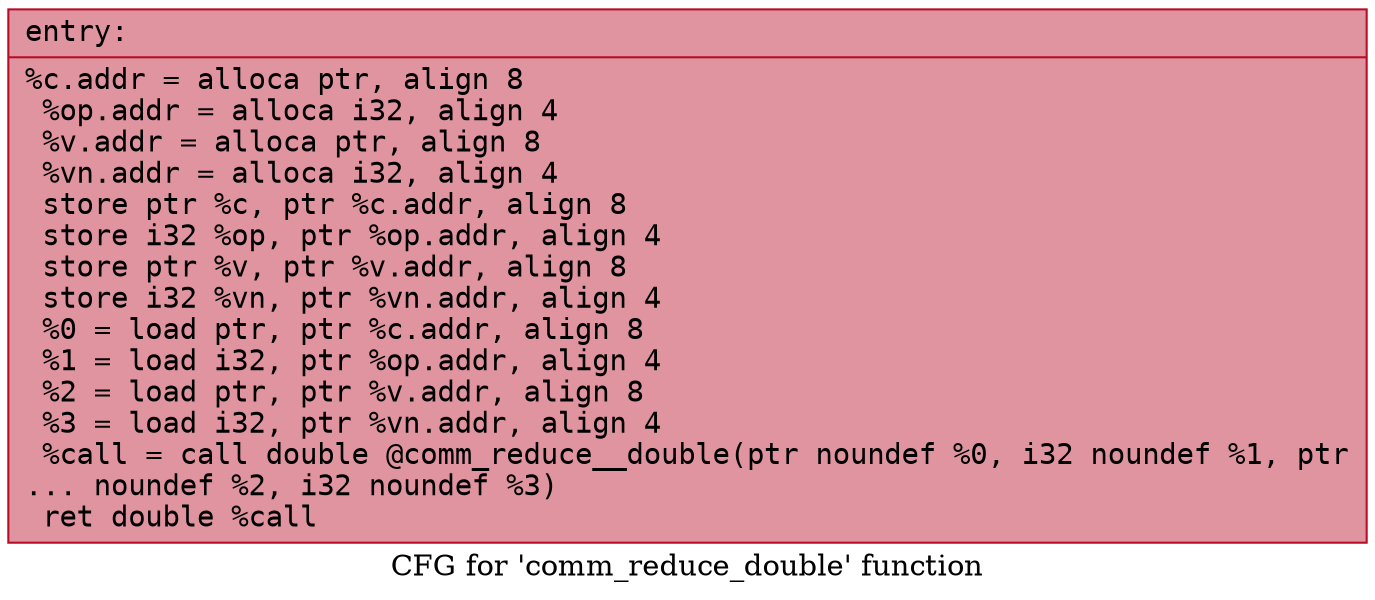 digraph "CFG for 'comm_reduce_double' function" {
	label="CFG for 'comm_reduce_double' function";

	Node0x556b0555d2f0 [shape=record,color="#b70d28ff", style=filled, fillcolor="#b70d2870" fontname="Courier",label="{entry:\l|  %c.addr = alloca ptr, align 8\l  %op.addr = alloca i32, align 4\l  %v.addr = alloca ptr, align 8\l  %vn.addr = alloca i32, align 4\l  store ptr %c, ptr %c.addr, align 8\l  store i32 %op, ptr %op.addr, align 4\l  store ptr %v, ptr %v.addr, align 8\l  store i32 %vn, ptr %vn.addr, align 4\l  %0 = load ptr, ptr %c.addr, align 8\l  %1 = load i32, ptr %op.addr, align 4\l  %2 = load ptr, ptr %v.addr, align 8\l  %3 = load i32, ptr %vn.addr, align 4\l  %call = call double @comm_reduce__double(ptr noundef %0, i32 noundef %1, ptr\l... noundef %2, i32 noundef %3)\l  ret double %call\l}"];
}
